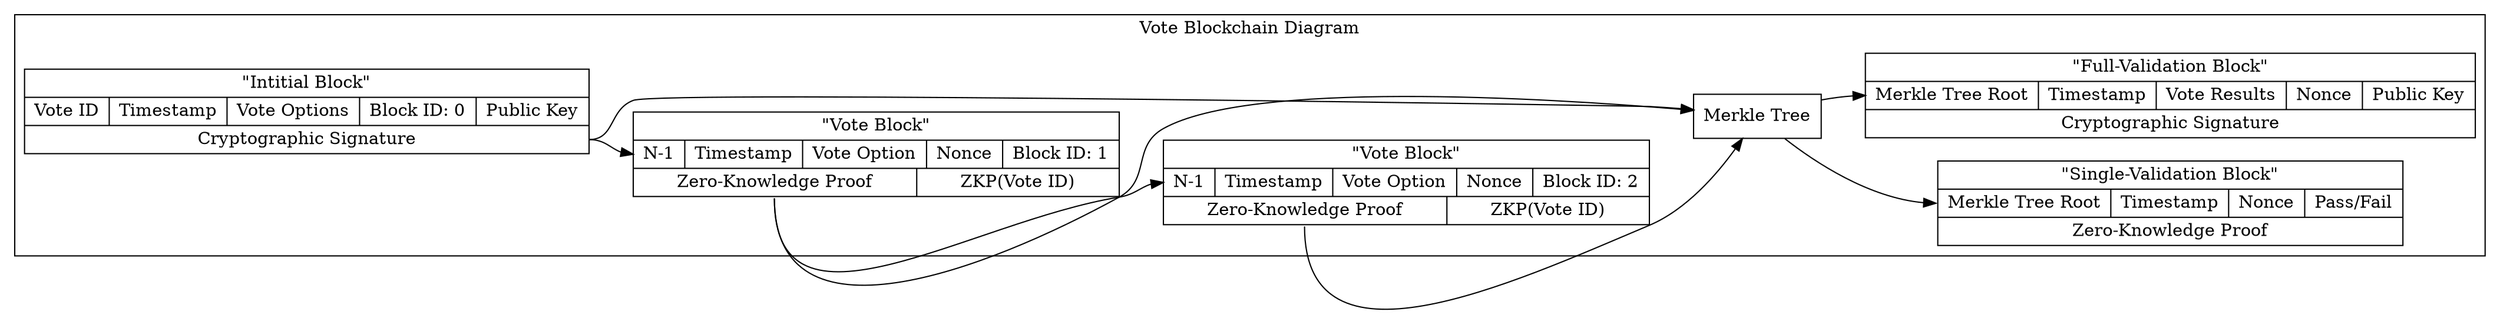 digraph G {
    rankdir = LR
    
    subgraph cluster_blockchain {
        node [shape = record]
        label = "Vote Blockchain Diagram"
        
        block0 [label = "\"Intitial Block\"|{Vote ID|Timestamp|Vote Options|Block ID: 0|Public Key}|<sig> Cryptographic Signature"];
        block1 [label = "\"Vote Block\"|{<zkpp> N-1|Timestamp|Vote Option|Nonce|Block ID: 1}|{<zkp> Zero-Knowledge Proof|ZKP(Vote ID)}"];
        block2 [label = "\"Vote Block\"|{<zkpp> N-1|Timestamp|Vote Option|Nonce|Block ID: 2}|{<zkp> Zero-Knowledge Proof|ZKP(Vote ID)}"];
        block3a [label = "\"Single-Validation Block\"|{<mt> Merkle Tree Root|Timestamp|Nonce|Pass/Fail}|<zkp> Zero-Knowledge Proof"];
        block4a [label = "\"Full-Validation Block\"|{<mt> Merkle Tree Root|Timestamp|Vote Results|Nonce|Public Key}|<sig> Cryptographic Signature"];
        
        chain_mt [label = "Merkle Tree"];
        
        block0:sig -> block1:zkpp;
        block1:zkp -> block2:zkpp;
        
        block0:sig -> chain_mt;
        block1:zkp -> chain_mt;
        block2:zkp -> chain_mt;
        
        chain_mt -> block3a:mt;
        chain_mt -> block4a:mt;
    }
}

